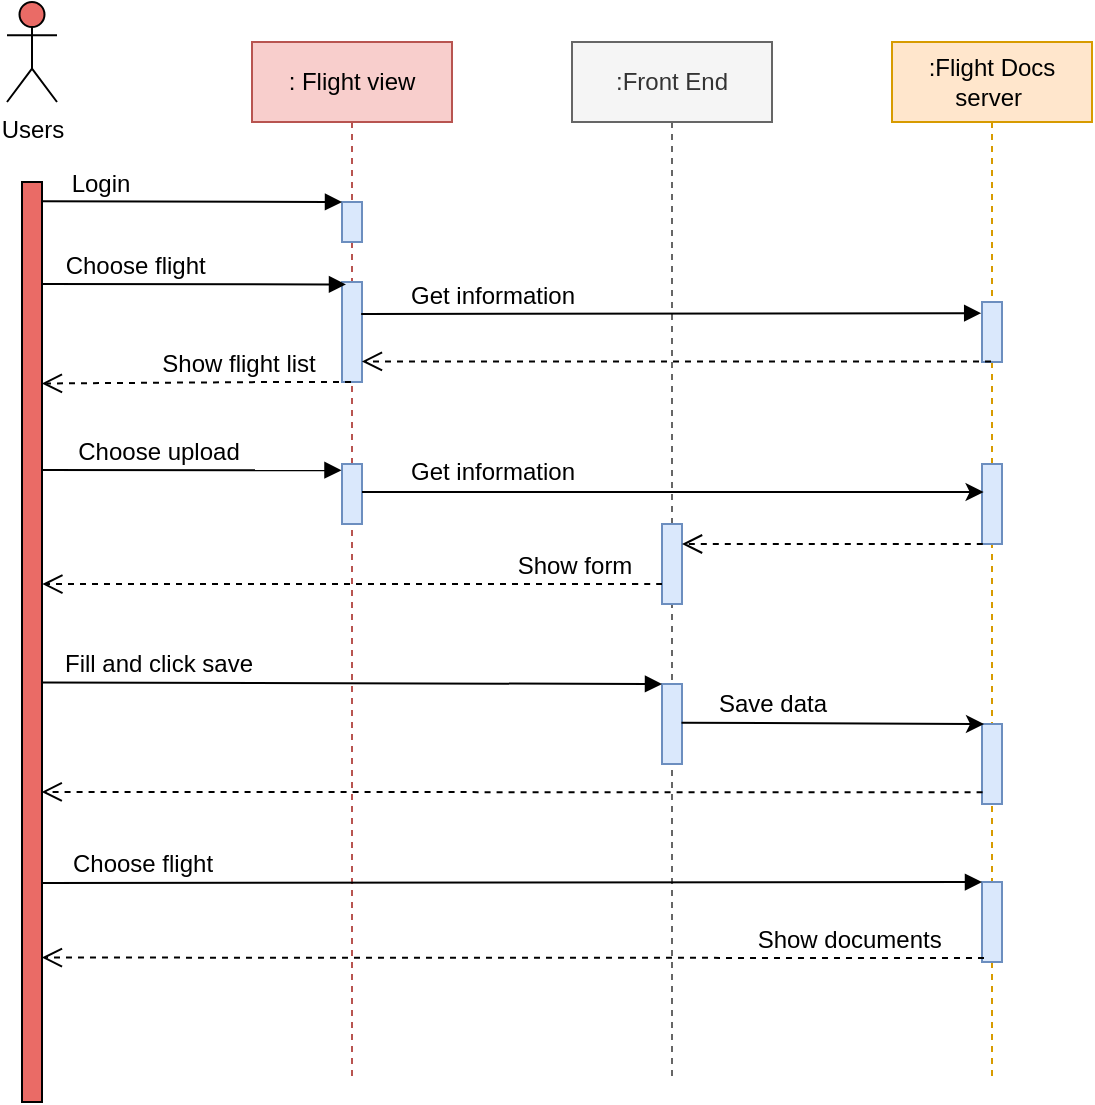 <mxfile version="24.7.17" pages="4">
  <diagram name="Page-1" id="rgEuZnFA3iBSJ9nEijC5">
    <mxGraphModel grid="0" page="0" gridSize="10" guides="1" tooltips="1" connect="1" arrows="1" fold="1" pageScale="1" pageWidth="827" pageHeight="1169" math="0" shadow="0">
      <root>
        <mxCell id="0" />
        <mxCell id="1" parent="0" />
        <mxCell id="9jRBgegNXmbb9Jfgsh9y-1" value=": Flight view" style="shape=umlLifeline;perimeter=lifelinePerimeter;whiteSpace=wrap;html=1;container=1;collapsible=0;recursiveResize=0;outlineConnect=0;fillColor=#f8cecc;strokeColor=#b85450;" vertex="1" parent="1">
          <mxGeometry x="190" y="40" width="100" height="520" as="geometry" />
        </mxCell>
        <mxCell id="9jRBgegNXmbb9Jfgsh9y-2" value="" style="html=1;points=[];perimeter=orthogonalPerimeter;fillColor=#dae8fc;strokeColor=#6c8ebf;" vertex="1" parent="9jRBgegNXmbb9Jfgsh9y-1">
          <mxGeometry x="45" y="80" width="10" height="20" as="geometry" />
        </mxCell>
        <mxCell id="9jRBgegNXmbb9Jfgsh9y-3" value="" style="html=1;points=[];perimeter=orthogonalPerimeter;fillColor=#dae8fc;strokeColor=#6c8ebf;" vertex="1" parent="9jRBgegNXmbb9Jfgsh9y-1">
          <mxGeometry x="45" y="120" width="10" height="50" as="geometry" />
        </mxCell>
        <mxCell id="9jRBgegNXmbb9Jfgsh9y-4" value="" style="html=1;points=[];perimeter=orthogonalPerimeter;fillColor=#dae8fc;strokeColor=#6c8ebf;" vertex="1" parent="9jRBgegNXmbb9Jfgsh9y-1">
          <mxGeometry x="45" y="211" width="10" height="30" as="geometry" />
        </mxCell>
        <mxCell id="9jRBgegNXmbb9Jfgsh9y-5" value=":Flight Docs server&amp;nbsp;" style="shape=umlLifeline;perimeter=lifelinePerimeter;whiteSpace=wrap;html=1;container=1;collapsible=0;recursiveResize=0;outlineConnect=0;fillColor=#ffe6cc;strokeColor=#d79b00;" vertex="1" parent="1">
          <mxGeometry x="510" y="40" width="100" height="520" as="geometry" />
        </mxCell>
        <mxCell id="9jRBgegNXmbb9Jfgsh9y-6" value="" style="html=1;points=[];perimeter=orthogonalPerimeter;fillColor=#dae8fc;strokeColor=#6c8ebf;" vertex="1" parent="9jRBgegNXmbb9Jfgsh9y-5">
          <mxGeometry x="45" y="130" width="10" height="30" as="geometry" />
        </mxCell>
        <mxCell id="9jRBgegNXmbb9Jfgsh9y-7" value="" style="html=1;points=[];perimeter=orthogonalPerimeter;fillColor=#dae8fc;strokeColor=#6c8ebf;" vertex="1" parent="9jRBgegNXmbb9Jfgsh9y-5">
          <mxGeometry x="45" y="211" width="10" height="40" as="geometry" />
        </mxCell>
        <mxCell id="9jRBgegNXmbb9Jfgsh9y-8" value="" style="html=1;points=[];perimeter=orthogonalPerimeter;fillColor=#dae8fc;strokeColor=#6c8ebf;" vertex="1" parent="9jRBgegNXmbb9Jfgsh9y-5">
          <mxGeometry x="45" y="341" width="10" height="40" as="geometry" />
        </mxCell>
        <mxCell id="9jRBgegNXmbb9Jfgsh9y-9" value="" style="html=1;points=[];perimeter=orthogonalPerimeter;fillColor=#dae8fc;strokeColor=#6c8ebf;" vertex="1" parent="9jRBgegNXmbb9Jfgsh9y-5">
          <mxGeometry x="45" y="420" width="10" height="40" as="geometry" />
        </mxCell>
        <mxCell id="9jRBgegNXmbb9Jfgsh9y-10" value=":Front End" style="shape=umlLifeline;perimeter=lifelinePerimeter;whiteSpace=wrap;html=1;container=1;collapsible=0;recursiveResize=0;outlineConnect=0;fillColor=#f5f5f5;strokeColor=#666666;fontColor=#333333;" vertex="1" parent="1">
          <mxGeometry x="350" y="40" width="100" height="520" as="geometry" />
        </mxCell>
        <mxCell id="9jRBgegNXmbb9Jfgsh9y-11" value="" style="html=1;points=[];perimeter=orthogonalPerimeter;fillColor=#dae8fc;strokeColor=#6c8ebf;" vertex="1" parent="9jRBgegNXmbb9Jfgsh9y-10">
          <mxGeometry x="45" y="241" width="10" height="40" as="geometry" />
        </mxCell>
        <mxCell id="9jRBgegNXmbb9Jfgsh9y-12" value="" style="html=1;points=[];perimeter=orthogonalPerimeter;fillColor=#dae8fc;strokeColor=#6c8ebf;" vertex="1" parent="9jRBgegNXmbb9Jfgsh9y-10">
          <mxGeometry x="45" y="321" width="10" height="40" as="geometry" />
        </mxCell>
        <mxCell id="9jRBgegNXmbb9Jfgsh9y-13" value="&lt;font style=&quot;font-size: 12px&quot;&gt;Login&lt;/font&gt;" style="html=1;verticalAlign=bottom;endArrow=block;entryX=0;entryY=0;exitX=0.97;exitY=0.021;exitDx=0;exitDy=0;exitPerimeter=0;" edge="1" parent="1" source="9jRBgegNXmbb9Jfgsh9y-29" target="9jRBgegNXmbb9Jfgsh9y-2">
          <mxGeometry x="-0.612" relative="1" as="geometry">
            <mxPoint x="85.06" y="120.12" as="sourcePoint" />
            <mxPoint as="offset" />
          </mxGeometry>
        </mxCell>
        <mxCell id="9jRBgegNXmbb9Jfgsh9y-14" value="&lt;font style=&quot;font-size: 12px&quot;&gt;Choose flight&amp;nbsp;&lt;/font&gt;" style="html=1;verticalAlign=bottom;endArrow=block;entryX=0.2;entryY=0.024;entryDx=0;entryDy=0;entryPerimeter=0;exitX=0.947;exitY=0.111;exitDx=0;exitDy=0;exitPerimeter=0;" edge="1" parent="1" source="9jRBgegNXmbb9Jfgsh9y-29" target="9jRBgegNXmbb9Jfgsh9y-3">
          <mxGeometry x="-0.362" relative="1" as="geometry">
            <mxPoint x="85.06" y="161.06" as="sourcePoint" />
            <mxPoint x="324.77" y="161" as="targetPoint" />
            <mxPoint as="offset" />
          </mxGeometry>
        </mxCell>
        <mxCell id="9jRBgegNXmbb9Jfgsh9y-15" value="&lt;font style=&quot;font-size: 12px&quot;&gt;Get information&lt;/font&gt;" style="html=1;verticalAlign=bottom;endArrow=block;entryX=-0.04;entryY=0.187;exitX=0.96;exitY=0.32;exitDx=0;exitDy=0;exitPerimeter=0;entryDx=0;entryDy=0;entryPerimeter=0;" edge="1" parent="1" source="9jRBgegNXmbb9Jfgsh9y-3" target="9jRBgegNXmbb9Jfgsh9y-6">
          <mxGeometry x="-0.578" relative="1" as="geometry">
            <mxPoint x="335.1" y="176.15" as="sourcePoint" />
            <mxPoint x="745" y="176" as="targetPoint" />
            <mxPoint as="offset" />
          </mxGeometry>
        </mxCell>
        <mxCell id="9jRBgegNXmbb9Jfgsh9y-16" value="&lt;font style=&quot;font-size: 12px&quot;&gt;Choose upload&lt;/font&gt;" style="html=1;verticalAlign=bottom;endArrow=block;entryX=-0.026;entryY=0.104;entryDx=0;entryDy=0;entryPerimeter=0;exitX=0.947;exitY=0.313;exitDx=0;exitDy=0;exitPerimeter=0;" edge="1" parent="1" source="9jRBgegNXmbb9Jfgsh9y-29" target="9jRBgegNXmbb9Jfgsh9y-4">
          <mxGeometry x="-0.224" relative="1" as="geometry">
            <mxPoint x="84.78" y="254.44" as="sourcePoint" />
            <mxPoint x="322.44" y="254.08" as="targetPoint" />
            <mxPoint as="offset" />
          </mxGeometry>
        </mxCell>
        <mxCell id="9jRBgegNXmbb9Jfgsh9y-17" value="&lt;font style=&quot;font-size: 12px&quot;&gt;Show form&lt;/font&gt;" style="html=1;verticalAlign=bottom;endArrow=open;dashed=1;endSize=8;entryX=1.016;entryY=0.437;entryDx=0;entryDy=0;entryPerimeter=0;" edge="1" parent="1" source="9jRBgegNXmbb9Jfgsh9y-11" target="9jRBgegNXmbb9Jfgsh9y-29">
          <mxGeometry x="-0.716" relative="1" as="geometry">
            <mxPoint x="85.06" y="311.02" as="targetPoint" />
            <mxPoint x="287.25" y="321" as="sourcePoint" />
            <Array as="points">
              <mxPoint x="390" y="311" />
            </Array>
            <mxPoint as="offset" />
          </mxGeometry>
        </mxCell>
        <mxCell id="9jRBgegNXmbb9Jfgsh9y-18" value="" style="html=1;verticalAlign=bottom;endArrow=open;dashed=1;endSize=8;entryX=0.993;entryY=0.219;entryDx=0;entryDy=0;entryPerimeter=0;" edge="1" parent="1" source="9jRBgegNXmbb9Jfgsh9y-1" target="9jRBgegNXmbb9Jfgsh9y-29">
          <mxGeometry relative="1" as="geometry">
            <mxPoint x="83.94" y="210.28" as="targetPoint" />
            <mxPoint x="285" y="200" as="sourcePoint" />
            <Array as="points">
              <mxPoint x="200" y="210" />
            </Array>
          </mxGeometry>
        </mxCell>
        <mxCell id="9jRBgegNXmbb9Jfgsh9y-19" value="&lt;font style=&quot;font-size: 12px&quot;&gt;Show flight list&lt;/font&gt;" style="edgeLabel;html=1;align=center;verticalAlign=middle;resizable=0;points=[];" connectable="0" vertex="1" parent="9jRBgegNXmbb9Jfgsh9y-18">
          <mxGeometry x="0.125" y="-1" relative="1" as="geometry">
            <mxPoint x="30.21" y="-9" as="offset" />
          </mxGeometry>
        </mxCell>
        <mxCell id="9jRBgegNXmbb9Jfgsh9y-20" style="rounded=0;orthogonalLoop=1;jettySize=auto;html=1;entryX=0.08;entryY=0.35;entryDx=0;entryDy=0;entryPerimeter=0;" edge="1" parent="1" source="9jRBgegNXmbb9Jfgsh9y-4" target="9jRBgegNXmbb9Jfgsh9y-7">
          <mxGeometry relative="1" as="geometry">
            <mxPoint x="332.75" y="265.4" as="sourcePoint" />
            <mxPoint x="744.63" y="265.4" as="targetPoint" />
          </mxGeometry>
        </mxCell>
        <mxCell id="9jRBgegNXmbb9Jfgsh9y-21" value="&lt;font style=&quot;font-size: 12px&quot;&gt;Get information&lt;/font&gt;" style="edgeLabel;html=1;align=center;verticalAlign=middle;resizable=0;points=[];" connectable="0" vertex="1" parent="9jRBgegNXmbb9Jfgsh9y-20">
          <mxGeometry x="0.182" y="33" relative="1" as="geometry">
            <mxPoint x="-119.0" y="23" as="offset" />
          </mxGeometry>
        </mxCell>
        <mxCell id="9jRBgegNXmbb9Jfgsh9y-22" value="" style="html=1;verticalAlign=bottom;endArrow=open;dashed=1;endSize=8;entryX=0.994;entryY=0.794;entryDx=0;entryDy=0;entryPerimeter=0;" edge="1" parent="1" source="9jRBgegNXmbb9Jfgsh9y-5" target="9jRBgegNXmbb9Jfgsh9y-3">
          <mxGeometry relative="1" as="geometry">
            <mxPoint x="295" y="220" as="targetPoint" />
            <mxPoint x="495" y="220" as="sourcePoint" />
          </mxGeometry>
        </mxCell>
        <mxCell id="9jRBgegNXmbb9Jfgsh9y-23" value="" style="html=1;verticalAlign=bottom;endArrow=open;dashed=1;endSize=8;exitX=0.04;exitY=1;exitDx=0;exitDy=0;exitPerimeter=0;" edge="1" parent="1" source="9jRBgegNXmbb9Jfgsh9y-7" target="9jRBgegNXmbb9Jfgsh9y-11">
          <mxGeometry x="-0.103" y="-10" relative="1" as="geometry">
            <mxPoint x="560" y="241" as="sourcePoint" />
            <mxPoint x="480" y="241" as="targetPoint" />
            <mxPoint as="offset" />
          </mxGeometry>
        </mxCell>
        <mxCell id="9jRBgegNXmbb9Jfgsh9y-24" value="&lt;font style=&quot;font-size: 12px&quot;&gt;Fill and click save&lt;/font&gt;" style="html=1;verticalAlign=bottom;endArrow=block;entryX=0;entryY=0;exitX=0.947;exitY=0.544;exitDx=0;exitDy=0;exitPerimeter=0;" edge="1" parent="1" source="9jRBgegNXmbb9Jfgsh9y-29" target="9jRBgegNXmbb9Jfgsh9y-12">
          <mxGeometry x="-0.619" relative="1" as="geometry">
            <mxPoint x="85.33" y="360.7" as="sourcePoint" />
            <mxPoint as="offset" />
          </mxGeometry>
        </mxCell>
        <mxCell id="9jRBgegNXmbb9Jfgsh9y-25" value="" style="edgeStyle=none;rounded=0;orthogonalLoop=1;jettySize=auto;html=1;exitX=0.976;exitY=0.483;exitDx=0;exitDy=0;exitPerimeter=0;entryX=0.1;entryY=0;entryDx=0;entryDy=0;entryPerimeter=0;" edge="1" parent="1" source="9jRBgegNXmbb9Jfgsh9y-12" target="9jRBgegNXmbb9Jfgsh9y-8">
          <mxGeometry relative="1" as="geometry">
            <mxPoint x="515" y="381" as="sourcePoint" />
            <mxPoint x="725" y="381" as="targetPoint" />
          </mxGeometry>
        </mxCell>
        <mxCell id="9jRBgegNXmbb9Jfgsh9y-26" value="&lt;font style=&quot;font-size: 12px&quot;&gt;Save data&lt;/font&gt;" style="edgeLabel;html=1;align=center;verticalAlign=middle;resizable=0;points=[];" connectable="0" vertex="1" parent="9jRBgegNXmbb9Jfgsh9y-25">
          <mxGeometry x="-0.467" y="-1" relative="1" as="geometry">
            <mxPoint x="4.67" y="-11" as="offset" />
          </mxGeometry>
        </mxCell>
        <mxCell id="9jRBgegNXmbb9Jfgsh9y-27" value="&lt;font style=&quot;font-size: 12px&quot;&gt;Choose flight&lt;/font&gt;" style="html=1;verticalAlign=bottom;endArrow=block;entryX=0;entryY=0;exitX=1.016;exitY=0.762;exitDx=0;exitDy=0;exitPerimeter=0;" edge="1" parent="1" source="9jRBgegNXmbb9Jfgsh9y-29" target="9jRBgegNXmbb9Jfgsh9y-9">
          <mxGeometry x="-0.789" relative="1" as="geometry">
            <mxPoint x="84.78" y="460.52" as="sourcePoint" />
            <mxPoint as="offset" />
          </mxGeometry>
        </mxCell>
        <mxCell id="9jRBgegNXmbb9Jfgsh9y-28" value="&lt;font style=&quot;font-size: 12px&quot;&gt;Show documents&amp;nbsp;&lt;/font&gt;" style="html=1;verticalAlign=bottom;endArrow=open;dashed=1;endSize=8;exitX=0.1;exitY=0.95;exitDx=0;exitDy=0;exitPerimeter=0;entryX=0.993;entryY=0.843;entryDx=0;entryDy=0;entryPerimeter=0;" edge="1" parent="1" source="9jRBgegNXmbb9Jfgsh9y-9" target="9jRBgegNXmbb9Jfgsh9y-29">
          <mxGeometry x="-0.72" relative="1" as="geometry">
            <mxPoint x="84.78" y="497.78" as="targetPoint" />
            <mxPoint x="555" y="535" as="sourcePoint" />
            <mxPoint as="offset" />
          </mxGeometry>
        </mxCell>
        <mxCell id="9jRBgegNXmbb9Jfgsh9y-29" value="" style="html=1;points=[];perimeter=orthogonalPerimeter;fillColor=#EA6B66;" vertex="1" parent="1">
          <mxGeometry x="75" y="110" width="10" height="460" as="geometry" />
        </mxCell>
        <mxCell id="9jRBgegNXmbb9Jfgsh9y-30" value="Users" style="shape=umlActor;verticalLabelPosition=bottom;verticalAlign=top;html=1;fillColor=#EA6B66;" vertex="1" parent="1">
          <mxGeometry x="67.5" y="20" width="25" height="50" as="geometry" />
        </mxCell>
        <mxCell id="9jRBgegNXmbb9Jfgsh9y-31" value="" style="html=1;verticalAlign=bottom;endArrow=open;dashed=1;endSize=8;exitX=0.029;exitY=0.854;exitDx=0;exitDy=0;exitPerimeter=0;entryX=0.984;entryY=0.663;entryDx=0;entryDy=0;entryPerimeter=0;" edge="1" parent="1" source="9jRBgegNXmbb9Jfgsh9y-8" target="9jRBgegNXmbb9Jfgsh9y-29">
          <mxGeometry relative="1" as="geometry">
            <mxPoint x="420" y="230" as="sourcePoint" />
            <mxPoint x="90" y="415" as="targetPoint" />
          </mxGeometry>
        </mxCell>
      </root>
    </mxGraphModel>
  </diagram>
  <diagram name="Overview" id="K6TT9yhlAaKY74hGJNvB">
    <mxGraphModel grid="1" page="1" gridSize="10" guides="1" tooltips="1" connect="1" arrows="1" fold="1" pageScale="1" pageWidth="827" pageHeight="1169" math="0" shadow="0">
      <root>
        <mxCell id="d3Dgjd-m5kYLjQusNp3F-0" />
        <mxCell id="d3Dgjd-m5kYLjQusNp3F-1" parent="d3Dgjd-m5kYLjQusNp3F-0" />
        <mxCell id="d3Dgjd-m5kYLjQusNp3F-6" value="2. Chọn 1 chuyến bay và&lt;br&gt;gửi yêu cầu tạo tài liệu" style="edgeStyle=orthogonalEdgeStyle;curved=0;rounded=1;sketch=0;orthogonalLoop=1;jettySize=auto;html=1;entryX=0;entryY=0.5;entryDx=0;entryDy=0;strokeColor=#E07A5F;fillColor=#F2CC8F;fontColor=#393C56;" parent="d3Dgjd-m5kYLjQusNp3F-1" source="d3Dgjd-m5kYLjQusNp3F-2" target="d3Dgjd-m5kYLjQusNp3F-3" edge="1">
          <mxGeometry relative="1" as="geometry" />
        </mxCell>
        <mxCell id="d3Dgjd-m5kYLjQusNp3F-19" value="12. Trả ID chuyến bay đã gửi&amp;nbsp;" style="edgeStyle=orthogonalEdgeStyle;curved=0;rounded=1;sketch=0;orthogonalLoop=1;jettySize=auto;html=1;entryX=0;entryY=0.75;entryDx=0;entryDy=0;strokeColor=#E07A5F;fillColor=#F2CC8F;fontColor=#393C56;exitX=0.25;exitY=1;exitDx=0;exitDy=0;" parent="d3Dgjd-m5kYLjQusNp3F-1" source="d3Dgjd-m5kYLjQusNp3F-2" target="d3Dgjd-m5kYLjQusNp3F-10" edge="1">
          <mxGeometry relative="1" as="geometry" />
        </mxCell>
        <mxCell id="d3Dgjd-m5kYLjQusNp3F-22" style="edgeStyle=orthogonalEdgeStyle;curved=0;rounded=1;sketch=0;orthogonalLoop=1;jettySize=auto;html=1;exitX=0.75;exitY=1;exitDx=0;exitDy=0;entryX=0;entryY=0;entryDx=0;entryDy=0;strokeColor=#E07A5F;fillColor=#F2CC8F;fontColor=#393C56;" parent="d3Dgjd-m5kYLjQusNp3F-1" source="d3Dgjd-m5kYLjQusNp3F-2" target="d3Dgjd-m5kYLjQusNp3F-10" edge="1">
          <mxGeometry relative="1" as="geometry" />
        </mxCell>
        <mxCell id="d3Dgjd-m5kYLjQusNp3F-23" value="8. Call API&amp;nbsp; để upload tài liệu tự dộng" style="edgeLabel;html=1;align=center;verticalAlign=middle;resizable=0;points=[];fontColor=#393C56;" parent="d3Dgjd-m5kYLjQusNp3F-22" vertex="1" connectable="0">
          <mxGeometry x="0.116" y="-1" relative="1" as="geometry">
            <mxPoint as="offset" />
          </mxGeometry>
        </mxCell>
        <mxCell id="d3Dgjd-m5kYLjQusNp3F-2" value="Flight View" style="rounded=0;whiteSpace=wrap;html=1;sketch=0;strokeColor=#E07A5F;fillColor=#F2CC8F;fontColor=#393C56;" parent="d3Dgjd-m5kYLjQusNp3F-1" vertex="1">
          <mxGeometry x="250" y="130" width="120" height="60" as="geometry" />
        </mxCell>
        <mxCell id="d3Dgjd-m5kYLjQusNp3F-8" value="3. Mở form theo mẫu &lt;br&gt;của loại tài liệu đã yêu cầu" style="edgeStyle=orthogonalEdgeStyle;curved=0;rounded=1;sketch=0;orthogonalLoop=1;jettySize=auto;html=1;entryX=1;entryY=1;entryDx=0;entryDy=0;entryPerimeter=0;strokeColor=#E07A5F;fillColor=#F2CC8F;fontColor=#393C56;exitX=0.5;exitY=0;exitDx=0;exitDy=0;" parent="d3Dgjd-m5kYLjQusNp3F-1" source="d3Dgjd-m5kYLjQusNp3F-3" target="d3Dgjd-m5kYLjQusNp3F-7" edge="1">
          <mxGeometry relative="1" as="geometry">
            <Array as="points">
              <mxPoint x="610" y="70" />
            </Array>
          </mxGeometry>
        </mxCell>
        <mxCell id="d3Dgjd-m5kYLjQusNp3F-3" value="Flight Document" style="rounded=0;whiteSpace=wrap;html=1;sketch=0;strokeColor=#E07A5F;fillColor=#F2CC8F;fontColor=#393C56;" parent="d3Dgjd-m5kYLjQusNp3F-1" vertex="1">
          <mxGeometry x="550" y="130" width="120" height="60" as="geometry" />
        </mxCell>
        <mxCell id="d3Dgjd-m5kYLjQusNp3F-5" value="1. Truy cập" style="edgeStyle=orthogonalEdgeStyle;curved=0;rounded=1;sketch=0;orthogonalLoop=1;jettySize=auto;html=1;strokeColor=#E07A5F;fillColor=#F2CC8F;fontColor=#393C56;" parent="d3Dgjd-m5kYLjQusNp3F-1" source="d3Dgjd-m5kYLjQusNp3F-4" target="d3Dgjd-m5kYLjQusNp3F-2" edge="1">
          <mxGeometry relative="1" as="geometry" />
        </mxCell>
        <mxCell id="d3Dgjd-m5kYLjQusNp3F-9" value="4. Nhập submit dữ liệu&lt;br&gt;&amp;nbsp;cho các trường trên form&amp;nbsp;&amp;nbsp;" style="edgeStyle=orthogonalEdgeStyle;curved=0;rounded=1;sketch=0;orthogonalLoop=1;jettySize=auto;html=1;strokeColor=#E07A5F;fillColor=#F2CC8F;fontColor=#393C56;entryX=0;entryY=0;entryDx=0;entryDy=65;entryPerimeter=0;" parent="d3Dgjd-m5kYLjQusNp3F-1" source="d3Dgjd-m5kYLjQusNp3F-4" target="d3Dgjd-m5kYLjQusNp3F-7" edge="1">
          <mxGeometry relative="1" as="geometry">
            <mxPoint x="420" y="240" as="targetPoint" />
            <Array as="points">
              <mxPoint x="90" y="160" />
              <mxPoint x="90" y="35" />
            </Array>
          </mxGeometry>
        </mxCell>
        <mxCell id="d3Dgjd-m5kYLjQusNp3F-4" value="Back - Office" style="shape=umlActor;verticalLabelPosition=bottom;verticalAlign=top;html=1;outlineConnect=0;rounded=0;sketch=0;strokeColor=#E07A5F;fillColor=#F2CC8F;fontColor=#393C56;" parent="d3Dgjd-m5kYLjQusNp3F-1" vertex="1">
          <mxGeometry x="30" y="130" width="30" height="60" as="geometry" />
        </mxCell>
        <mxCell id="d3Dgjd-m5kYLjQusNp3F-11" value="5. Yêu cầu tạo và lưu tài liệu" style="edgeStyle=orthogonalEdgeStyle;curved=0;rounded=1;sketch=0;orthogonalLoop=1;jettySize=auto;html=1;exitX=1;exitY=0.5;exitDx=0;exitDy=0;exitPerimeter=0;entryX=0.25;entryY=0;entryDx=0;entryDy=0;strokeColor=#E07A5F;fillColor=#F2CC8F;fontColor=#393C56;" parent="d3Dgjd-m5kYLjQusNp3F-1" source="d3Dgjd-m5kYLjQusNp3F-7" target="d3Dgjd-m5kYLjQusNp3F-10" edge="1">
          <mxGeometry x="-0.218" relative="1" as="geometry">
            <Array as="points">
              <mxPoint x="730" y="20" />
            </Array>
            <mxPoint as="offset" />
          </mxGeometry>
        </mxCell>
        <mxCell id="d3Dgjd-m5kYLjQusNp3F-13" value="7. Trả kết quả cho Flight View" style="edgeStyle=orthogonalEdgeStyle;curved=0;rounded=1;sketch=0;orthogonalLoop=1;jettySize=auto;html=1;exitX=0.5;exitY=1;exitDx=0;exitDy=0;exitPerimeter=0;entryX=0.5;entryY=0;entryDx=0;entryDy=0;strokeColor=#E07A5F;fillColor=#F2CC8F;fontColor=#393C56;" parent="d3Dgjd-m5kYLjQusNp3F-1" source="d3Dgjd-m5kYLjQusNp3F-7" target="d3Dgjd-m5kYLjQusNp3F-2" edge="1">
          <mxGeometry relative="1" as="geometry">
            <Array as="points">
              <mxPoint x="454" y="90" />
              <mxPoint x="310" y="90" />
            </Array>
          </mxGeometry>
        </mxCell>
        <mxCell id="d3Dgjd-m5kYLjQusNp3F-7" value="Form nhập số liệu" style="shape=card;whiteSpace=wrap;html=1;rounded=0;sketch=0;strokeColor=#E07A5F;fillColor=#F2CC8F;fontColor=#393C56;" parent="d3Dgjd-m5kYLjQusNp3F-1" vertex="1">
          <mxGeometry x="414" y="-30" width="80" height="100" as="geometry" />
        </mxCell>
        <mxCell id="d3Dgjd-m5kYLjQusNp3F-12" value="6. Trả kết quả kèm theo link của tài liệu" style="edgeStyle=orthogonalEdgeStyle;curved=0;rounded=1;sketch=0;orthogonalLoop=1;jettySize=auto;html=1;entryX=0.5;entryY=0;entryDx=0;entryDy=0;entryPerimeter=0;strokeColor=#E07A5F;fillColor=#F2CC8F;fontColor=#393C56;exitX=0.75;exitY=0;exitDx=0;exitDy=0;" parent="d3Dgjd-m5kYLjQusNp3F-1" source="d3Dgjd-m5kYLjQusNp3F-10" target="d3Dgjd-m5kYLjQusNp3F-7" edge="1">
          <mxGeometry relative="1" as="geometry" />
        </mxCell>
        <mxCell id="d3Dgjd-m5kYLjQusNp3F-18" value="11. Xác nhận ID của chuyến bay tương ứng" style="edgeStyle=orthogonalEdgeStyle;curved=0;rounded=1;sketch=0;orthogonalLoop=1;jettySize=auto;html=1;entryX=0.5;entryY=1;entryDx=0;entryDy=0;strokeColor=#E07A5F;fillColor=#F2CC8F;fontColor=#393C56;exitX=0;exitY=0.5;exitDx=0;exitDy=0;" parent="d3Dgjd-m5kYLjQusNp3F-1" source="d3Dgjd-m5kYLjQusNp3F-10" target="d3Dgjd-m5kYLjQusNp3F-2" edge="1">
          <mxGeometry x="0.034" relative="1" as="geometry">
            <mxPoint x="700" y="240" as="sourcePoint" />
            <Array as="points">
              <mxPoint x="640" y="290" />
              <mxPoint x="640" y="270" />
              <mxPoint x="310" y="270" />
            </Array>
            <mxPoint as="offset" />
          </mxGeometry>
        </mxCell>
        <mxCell id="d3Dgjd-m5kYLjQusNp3F-20" value="13. Truy vấn và&amp;nbsp; tải các tài liệu tương ứng với ID chuyến bay" style="edgeStyle=orthogonalEdgeStyle;curved=0;rounded=1;sketch=0;orthogonalLoop=1;jettySize=auto;html=1;exitX=0.25;exitY=1;exitDx=0;exitDy=0;entryX=0.75;entryY=0;entryDx=0;entryDy=0;strokeColor=#E07A5F;fillColor=#F2CC8F;fontColor=#393C56;" parent="d3Dgjd-m5kYLjQusNp3F-1" source="d3Dgjd-m5kYLjQusNp3F-10" target="d3Dgjd-m5kYLjQusNp3F-14" edge="1">
          <mxGeometry relative="1" as="geometry">
            <Array as="points">
              <mxPoint x="730" y="340" />
              <mxPoint x="330" y="340" />
            </Array>
          </mxGeometry>
        </mxCell>
        <mxCell id="d3Dgjd-m5kYLjQusNp3F-10" value="Flight Doc Server" style="rounded=0;whiteSpace=wrap;html=1;sketch=0;strokeColor=#E07A5F;fillColor=#F2CC8F;fontColor=#393C56;" parent="d3Dgjd-m5kYLjQusNp3F-1" vertex="1">
          <mxGeometry x="700" y="260" width="120" height="60" as="geometry" />
        </mxCell>
        <mxCell id="d3Dgjd-m5kYLjQusNp3F-17" value="10. Gửi yêu cầu tải các tài liệu liên quan đến chuyến bay" style="edgeStyle=orthogonalEdgeStyle;curved=0;rounded=1;sketch=0;orthogonalLoop=1;jettySize=auto;html=1;strokeColor=#E07A5F;fillColor=#F2CC8F;fontColor=#393C56;" parent="d3Dgjd-m5kYLjQusNp3F-1" source="d3Dgjd-m5kYLjQusNp3F-14" target="d3Dgjd-m5kYLjQusNp3F-10" edge="1">
          <mxGeometry relative="1" as="geometry" />
        </mxCell>
        <mxCell id="d3Dgjd-m5kYLjQusNp3F-14" value="Mobile App" style="rounded=0;whiteSpace=wrap;html=1;sketch=0;strokeColor=#E07A5F;fillColor=#F2CC8F;fontColor=#393C56;" parent="d3Dgjd-m5kYLjQusNp3F-1" vertex="1">
          <mxGeometry x="240" y="350" width="120" height="60" as="geometry" />
        </mxCell>
        <mxCell id="d3Dgjd-m5kYLjQusNp3F-16" value="9. Đăng nhập" style="edgeStyle=orthogonalEdgeStyle;curved=0;rounded=1;sketch=0;orthogonalLoop=1;jettySize=auto;html=1;entryX=0;entryY=0.5;entryDx=0;entryDy=0;strokeColor=#E07A5F;fillColor=#F2CC8F;fontColor=#393C56;" parent="d3Dgjd-m5kYLjQusNp3F-1" source="d3Dgjd-m5kYLjQusNp3F-15" target="d3Dgjd-m5kYLjQusNp3F-14" edge="1">
          <mxGeometry relative="1" as="geometry" />
        </mxCell>
        <mxCell id="d3Dgjd-m5kYLjQusNp3F-15" value="Pilot/Crew" style="shape=umlActor;verticalLabelPosition=bottom;verticalAlign=top;html=1;outlineConnect=0;rounded=0;sketch=0;strokeColor=#E07A5F;fillColor=#F2CC8F;fontColor=#393C56;" parent="d3Dgjd-m5kYLjQusNp3F-1" vertex="1">
          <mxGeometry x="30" y="350" width="30" height="60" as="geometry" />
        </mxCell>
      </root>
    </mxGraphModel>
  </diagram>
  <diagram name="Sequence" id="USYTsQRHecI9O_UfdQib">
    <mxGraphModel grid="1" page="1" gridSize="10" guides="1" tooltips="1" connect="1" arrows="1" fold="1" pageScale="1" pageWidth="827" pageHeight="1169" background="#F4F1DE" math="0" shadow="0">
      <root>
        <mxCell id="mwwSKLIChsYXCCITI0GL-0" />
        <mxCell id="mwwSKLIChsYXCCITI0GL-1" parent="mwwSKLIChsYXCCITI0GL-0" />
        <mxCell id="mwwSKLIChsYXCCITI0GL-7" value=":Flight View" style="shape=umlLifeline;perimeter=lifelinePerimeter;whiteSpace=wrap;html=1;container=1;collapsible=0;recursiveResize=0;outlineConnect=0;fillColor=#F2CC8F;strokeColor=#E07A5F;fontColor=#393C56;" parent="mwwSKLIChsYXCCITI0GL-1" vertex="1">
          <mxGeometry x="210" y="40" width="100" height="640" as="geometry" />
        </mxCell>
        <mxCell id="mwwSKLIChsYXCCITI0GL-11" value="" style="html=1;points=[];perimeter=orthogonalPerimeter;fillColor=#F2CC8F;strokeColor=#E07A5F;fontColor=#393C56;" parent="mwwSKLIChsYXCCITI0GL-7" vertex="1">
          <mxGeometry x="45" y="90" width="10" height="110" as="geometry" />
        </mxCell>
        <mxCell id="mwwSKLIChsYXCCITI0GL-30" value="" style="html=1;points=[];perimeter=orthogonalPerimeter;rounded=0;sketch=0;strokeColor=#E07A5F;fillColor=#F2CC8F;fontColor=#393C56;" parent="mwwSKLIChsYXCCITI0GL-7" vertex="1">
          <mxGeometry x="44" y="405" width="10" height="115" as="geometry" />
        </mxCell>
        <mxCell id="mwwSKLIChsYXCCITI0GL-8" value="Back-Office" style="shape=umlLifeline;participant=umlActor;perimeter=lifelinePerimeter;whiteSpace=wrap;html=1;container=1;collapsible=0;recursiveResize=0;verticalAlign=top;spacingTop=36;outlineConnect=0;fillColor=#F2CC8F;strokeColor=#E07A5F;fontColor=#393C56;" parent="mwwSKLIChsYXCCITI0GL-1" vertex="1">
          <mxGeometry x="30" y="40" width="20" height="530" as="geometry" />
        </mxCell>
        <mxCell id="mwwSKLIChsYXCCITI0GL-23" value="3. Nhập và gửi thông tin theo biểu mẫu" style="html=1;verticalAlign=bottom;endArrow=block;strokeColor=#E07A5F;fillColor=#F2CC8F;fontColor=#393C56;" parent="mwwSKLIChsYXCCITI0GL-8" target="mwwSKLIChsYXCCITI0GL-16" edge="1">
          <mxGeometry width="80" relative="1" as="geometry">
            <mxPoint x="10" y="320" as="sourcePoint" />
            <mxPoint x="90" y="320" as="targetPoint" />
          </mxGeometry>
        </mxCell>
        <mxCell id="mwwSKLIChsYXCCITI0GL-35" value="4. Nhấn để xem chi tiết tài liệu đã tạo" style="html=1;verticalAlign=bottom;endArrow=block;strokeColor=#E07A5F;fillColor=#F2CC8F;fontColor=#393C56;" parent="mwwSKLIChsYXCCITI0GL-8" target="mwwSKLIChsYXCCITI0GL-7" edge="1">
          <mxGeometry width="80" relative="1" as="geometry">
            <mxPoint x="10" y="480" as="sourcePoint" />
            <mxPoint x="90" y="480" as="targetPoint" />
            <Array as="points">
              <mxPoint x="110" y="480" />
            </Array>
          </mxGeometry>
        </mxCell>
        <mxCell id="mwwSKLIChsYXCCITI0GL-12" value="1. Đăng nhập" style="html=1;verticalAlign=bottom;endArrow=block;entryX=0;entryY=0;fillColor=#F2CC8F;strokeColor=#E07A5F;labelBackgroundColor=#F4F1DE;fontColor=#393C56;" parent="mwwSKLIChsYXCCITI0GL-1" source="mwwSKLIChsYXCCITI0GL-8" target="mwwSKLIChsYXCCITI0GL-11" edge="1">
          <mxGeometry relative="1" as="geometry">
            <mxPoint x="50" y="130" as="sourcePoint" />
          </mxGeometry>
        </mxCell>
        <mxCell id="mwwSKLIChsYXCCITI0GL-15" value="2. Chọn tải tài liệu" style="html=1;verticalAlign=bottom;endArrow=block;labelBackgroundColor=#F4F1DE;strokeColor=#E07A5F;fontColor=#393C56;" parent="mwwSKLIChsYXCCITI0GL-1" edge="1">
          <mxGeometry width="80" relative="1" as="geometry">
            <mxPoint x="39.5" y="186" as="sourcePoint" />
            <mxPoint x="259.5" y="186" as="targetPoint" />
          </mxGeometry>
        </mxCell>
        <mxCell id="mwwSKLIChsYXCCITI0GL-16" value=":Flight Document&lt;br&gt;Front-end" style="shape=umlLifeline;perimeter=lifelinePerimeter;whiteSpace=wrap;html=1;container=1;collapsible=0;recursiveResize=0;outlineConnect=0;fillColor=#F2CC8F;strokeColor=#E07A5F;fontColor=#393C56;" parent="mwwSKLIChsYXCCITI0GL-1" vertex="1">
          <mxGeometry x="470" y="40" width="100" height="670" as="geometry" />
        </mxCell>
        <mxCell id="mwwSKLIChsYXCCITI0GL-18" value="" style="html=1;points=[];perimeter=orthogonalPerimeter;fillColor=#F2CC8F;strokeColor=#E07A5F;fontColor=#393C56;" parent="mwwSKLIChsYXCCITI0GL-16" vertex="1">
          <mxGeometry x="45" y="190" width="10" height="480" as="geometry" />
        </mxCell>
        <mxCell id="mwwSKLIChsYXCCITI0GL-19" value="2.1 Gửi thông tin chuyến bay và loại tài liệu" style="html=1;verticalAlign=bottom;endArrow=block;entryX=0;entryY=0;labelBackgroundColor=#F4F1DE;strokeColor=#E07A5F;fontColor=#393C56;" parent="mwwSKLIChsYXCCITI0GL-1" source="mwwSKLIChsYXCCITI0GL-11" target="mwwSKLIChsYXCCITI0GL-18" edge="1">
          <mxGeometry relative="1" as="geometry">
            <mxPoint x="445" y="230" as="sourcePoint" />
          </mxGeometry>
        </mxCell>
        <mxCell id="mwwSKLIChsYXCCITI0GL-20" value="2.2 Hiển thị form nhập thông tin tài liệu" style="html=1;verticalAlign=bottom;endArrow=open;dashed=1;endSize=8;exitX=-0.1;exitY=0.294;labelBackgroundColor=#F4F1DE;strokeColor=#E07A5F;fontColor=#393C56;exitDx=0;exitDy=0;exitPerimeter=0;" parent="mwwSKLIChsYXCCITI0GL-1" edge="1">
          <mxGeometry relative="1" as="geometry">
            <mxPoint x="39.5" y="305.98" as="targetPoint" />
            <mxPoint x="514" y="305.98" as="sourcePoint" />
          </mxGeometry>
        </mxCell>
        <mxCell id="mwwSKLIChsYXCCITI0GL-24" value=":Flight Document&lt;br&gt;Server" style="shape=umlLifeline;perimeter=lifelinePerimeter;whiteSpace=wrap;html=1;container=1;collapsible=0;recursiveResize=0;outlineConnect=0;rounded=0;sketch=0;strokeColor=#E07A5F;fillColor=#F2CC8F;fontColor=#393C56;" parent="mwwSKLIChsYXCCITI0GL-1" vertex="1">
          <mxGeometry x="720" y="40" width="100" height="650" as="geometry" />
        </mxCell>
        <mxCell id="mwwSKLIChsYXCCITI0GL-27" value="" style="html=1;points=[];perimeter=orthogonalPerimeter;rounded=0;sketch=0;strokeColor=#E07A5F;fillColor=#F2CC8F;fontColor=#393C56;" parent="mwwSKLIChsYXCCITI0GL-24" vertex="1">
          <mxGeometry x="45" y="350" width="10" height="40" as="geometry" />
        </mxCell>
        <mxCell id="mwwSKLIChsYXCCITI0GL-37" value="" style="html=1;points=[];perimeter=orthogonalPerimeter;rounded=0;sketch=0;strokeColor=#E07A5F;fillColor=#F2CC8F;fontColor=#393C56;" parent="mwwSKLIChsYXCCITI0GL-24" vertex="1">
          <mxGeometry x="44" y="560" width="10" height="30" as="geometry" />
        </mxCell>
        <mxCell id="mwwSKLIChsYXCCITI0GL-28" value="3.1 Tạo và lưu thông tin" style="html=1;verticalAlign=bottom;endArrow=block;entryX=0;entryY=0;strokeColor=#E07A5F;fillColor=#F2CC8F;fontColor=#393C56;" parent="mwwSKLIChsYXCCITI0GL-1" source="mwwSKLIChsYXCCITI0GL-18" target="mwwSKLIChsYXCCITI0GL-27" edge="1">
          <mxGeometry relative="1" as="geometry">
            <mxPoint x="695" y="390" as="sourcePoint" />
          </mxGeometry>
        </mxCell>
        <mxCell id="mwwSKLIChsYXCCITI0GL-29" value="3.2&amp;nbsp; Trả kết quả" style="html=1;verticalAlign=bottom;endArrow=open;dashed=1;endSize=8;exitX=0;exitY=0.95;strokeColor=#E07A5F;fillColor=#F2CC8F;fontColor=#393C56;" parent="mwwSKLIChsYXCCITI0GL-1" source="mwwSKLIChsYXCCITI0GL-27" target="mwwSKLIChsYXCCITI0GL-16" edge="1">
          <mxGeometry relative="1" as="geometry">
            <mxPoint x="530" y="428" as="targetPoint" />
          </mxGeometry>
        </mxCell>
        <mxCell id="mwwSKLIChsYXCCITI0GL-31" value="3.3 Close form và gửi link tài liệu đã tạo" style="html=1;verticalAlign=bottom;endArrow=block;entryX=1;entryY=0;strokeColor=#E07A5F;fillColor=#F2CC8F;fontColor=#393C56;" parent="mwwSKLIChsYXCCITI0GL-1" source="mwwSKLIChsYXCCITI0GL-16" target="mwwSKLIChsYXCCITI0GL-30" edge="1">
          <mxGeometry relative="1" as="geometry">
            <mxPoint x="330" y="400" as="sourcePoint" />
          </mxGeometry>
        </mxCell>
        <mxCell id="mwwSKLIChsYXCCITI0GL-32" value="3.4 Hiển thị kết&amp;nbsp; quả cho người dùng" style="html=1;verticalAlign=bottom;endArrow=open;dashed=1;endSize=8;strokeColor=#E07A5F;fillColor=#F2CC8F;fontColor=#393C56;" parent="mwwSKLIChsYXCCITI0GL-1" edge="1">
          <mxGeometry relative="1" as="geometry">
            <mxPoint x="39.324" y="483" as="targetPoint" />
            <mxPoint x="250" y="483" as="sourcePoint" />
          </mxGeometry>
        </mxCell>
        <mxCell id="mwwSKLIChsYXCCITI0GL-36" value="4.1 Link đến&amp;nbsp; form chi tiết tài liệu" style="html=1;verticalAlign=bottom;endArrow=block;strokeColor=#E07A5F;fillColor=#F2CC8F;fontColor=#393C56;" parent="mwwSKLIChsYXCCITI0GL-1" source="mwwSKLIChsYXCCITI0GL-30" target="mwwSKLIChsYXCCITI0GL-16" edge="1">
          <mxGeometry width="80" relative="1" as="geometry">
            <mxPoint x="270" y="560" as="sourcePoint" />
            <mxPoint x="350" y="560" as="targetPoint" />
            <Array as="points">
              <mxPoint x="340" y="560" />
            </Array>
          </mxGeometry>
        </mxCell>
        <mxCell id="mwwSKLIChsYXCCITI0GL-38" value="4.2 Truy vấn thông tin tài liệu" style="html=1;verticalAlign=bottom;endArrow=block;entryX=0;entryY=0;strokeColor=#E07A5F;fillColor=#F2CC8F;fontColor=#393C56;" parent="mwwSKLIChsYXCCITI0GL-1" source="mwwSKLIChsYXCCITI0GL-16" target="mwwSKLIChsYXCCITI0GL-37" edge="1">
          <mxGeometry relative="1" as="geometry">
            <mxPoint x="694" y="550" as="sourcePoint" />
          </mxGeometry>
        </mxCell>
        <mxCell id="mwwSKLIChsYXCCITI0GL-39" value="4.3 Hiển thị kết quả chi tiết" style="html=1;verticalAlign=bottom;endArrow=open;dashed=1;endSize=8;exitX=0;exitY=0.95;strokeColor=#E07A5F;fillColor=#F2CC8F;fontColor=#393C56;" parent="mwwSKLIChsYXCCITI0GL-1" source="mwwSKLIChsYXCCITI0GL-37" target="mwwSKLIChsYXCCITI0GL-16" edge="1">
          <mxGeometry relative="1" as="geometry">
            <mxPoint x="694" y="626" as="targetPoint" />
          </mxGeometry>
        </mxCell>
      </root>
    </mxGraphModel>
  </diagram>
  <diagram id="T5pds7o-lfu-EhOOH4to" name="database">
    <mxGraphModel grid="0" page="0" gridSize="10" guides="1" tooltips="1" connect="1" arrows="1" fold="1" pageScale="1" pageWidth="827" pageHeight="1169" math="0" shadow="0">
      <root>
        <mxCell id="0" />
        <mxCell id="1" parent="0" />
        <mxCell id="oju-XrPHehOpIFjoWheK-142" style="edgeStyle=none;curved=1;rounded=0;orthogonalLoop=1;jettySize=auto;html=1;entryX=0.5;entryY=1;entryDx=0;entryDy=0;fontSize=12;startSize=8;endSize=8;startArrow=ERone;startFill=0;endArrow=ERoneToMany;endFill=0;" edge="1" parent="1" source="oju-XrPHehOpIFjoWheK-143" target="oju-XrPHehOpIFjoWheK-152">
          <mxGeometry relative="1" as="geometry">
            <mxPoint x="1497.5" y="4887" as="targetPoint" />
          </mxGeometry>
        </mxCell>
        <mxCell id="oju-XrPHehOpIFjoWheK-143" value="Permission" style="shape=table;startSize=30;container=1;collapsible=1;childLayout=tableLayout;fixedRows=1;rowLines=0;fontStyle=1;align=center;resizeLast=1;" vertex="1" parent="1">
          <mxGeometry x="1017" y="4932" width="250" height="100" as="geometry" />
        </mxCell>
        <mxCell id="oju-XrPHehOpIFjoWheK-144" value="" style="shape=partialRectangle;collapsible=0;dropTarget=0;pointerEvents=0;fillColor=none;points=[[0,0.5],[1,0.5]];portConstraint=eastwest;top=0;left=0;right=0;bottom=1;" vertex="1" parent="oju-XrPHehOpIFjoWheK-143">
          <mxGeometry y="30" width="250" height="30" as="geometry" />
        </mxCell>
        <mxCell id="oju-XrPHehOpIFjoWheK-145" value="PK" style="shape=partialRectangle;overflow=hidden;connectable=0;fillColor=none;top=0;left=0;bottom=0;right=0;fontStyle=1;" vertex="1" parent="oju-XrPHehOpIFjoWheK-144">
          <mxGeometry width="30" height="30" as="geometry">
            <mxRectangle width="30" height="30" as="alternateBounds" />
          </mxGeometry>
        </mxCell>
        <mxCell id="oju-XrPHehOpIFjoWheK-146" value="PermissionID int NOT NULL " style="shape=partialRectangle;overflow=hidden;connectable=0;fillColor=none;top=0;left=0;bottom=0;right=0;align=left;spacingLeft=6;fontStyle=5;" vertex="1" parent="oju-XrPHehOpIFjoWheK-144">
          <mxGeometry x="30" width="220" height="30" as="geometry">
            <mxRectangle width="220" height="30" as="alternateBounds" />
          </mxGeometry>
        </mxCell>
        <mxCell id="oju-XrPHehOpIFjoWheK-147" value="" style="shape=partialRectangle;collapsible=0;dropTarget=0;pointerEvents=0;fillColor=none;points=[[0,0.5],[1,0.5]];portConstraint=eastwest;top=0;left=0;right=0;bottom=0;" vertex="1" parent="oju-XrPHehOpIFjoWheK-143">
          <mxGeometry y="60" width="250" height="30" as="geometry" />
        </mxCell>
        <mxCell id="oju-XrPHehOpIFjoWheK-148" value="" style="shape=partialRectangle;overflow=hidden;connectable=0;fillColor=none;top=0;left=0;bottom=0;right=0;" vertex="1" parent="oju-XrPHehOpIFjoWheK-147">
          <mxGeometry width="30" height="30" as="geometry">
            <mxRectangle width="30" height="30" as="alternateBounds" />
          </mxGeometry>
        </mxCell>
        <mxCell id="oju-XrPHehOpIFjoWheK-149" value="Name nvarchar(50) " style="shape=partialRectangle;overflow=hidden;connectable=0;fillColor=none;top=0;left=0;bottom=0;right=0;align=left;spacingLeft=6;" vertex="1" parent="oju-XrPHehOpIFjoWheK-147">
          <mxGeometry x="30" width="220" height="30" as="geometry">
            <mxRectangle width="220" height="30" as="alternateBounds" />
          </mxGeometry>
        </mxCell>
        <mxCell id="oju-XrPHehOpIFjoWheK-150" style="edgeStyle=none;curved=1;rounded=0;orthogonalLoop=1;jettySize=auto;html=1;fontSize=12;startSize=8;endSize=8;startArrow=baseDash;startFill=0;endArrow=ERoneToMany;endFill=0;exitX=1;exitY=0.5;exitDx=0;exitDy=0;entryX=0;entryY=0.5;entryDx=0;entryDy=0;" edge="1" parent="1" source="oju-XrPHehOpIFjoWheK-156" target="oju-XrPHehOpIFjoWheK-172">
          <mxGeometry relative="1" as="geometry">
            <mxPoint x="1250" y="4797" as="sourcePoint" />
            <mxPoint x="1381" y="4675" as="targetPoint" />
          </mxGeometry>
        </mxCell>
        <mxCell id="oju-XrPHehOpIFjoWheK-152" value="Role" style="shape=table;startSize=30;container=1;collapsible=1;childLayout=tableLayout;fixedRows=1;rowLines=0;fontStyle=1;align=center;resizeLast=1;" vertex="1" parent="1">
          <mxGeometry x="1017" y="4597" width="250" height="190" as="geometry" />
        </mxCell>
        <mxCell id="oju-XrPHehOpIFjoWheK-153" value="" style="shape=partialRectangle;collapsible=0;dropTarget=0;pointerEvents=0;fillColor=none;points=[[0,0.5],[1,0.5]];portConstraint=eastwest;top=0;left=0;right=0;bottom=1;" vertex="1" parent="oju-XrPHehOpIFjoWheK-152">
          <mxGeometry y="30" width="250" height="30" as="geometry" />
        </mxCell>
        <mxCell id="oju-XrPHehOpIFjoWheK-154" value="PK" style="shape=partialRectangle;overflow=hidden;connectable=0;fillColor=none;top=0;left=0;bottom=0;right=0;fontStyle=1;" vertex="1" parent="oju-XrPHehOpIFjoWheK-153">
          <mxGeometry width="30" height="30" as="geometry">
            <mxRectangle width="30" height="30" as="alternateBounds" />
          </mxGeometry>
        </mxCell>
        <mxCell id="oju-XrPHehOpIFjoWheK-155" value="RoleID int NOT NULL " style="shape=partialRectangle;overflow=hidden;connectable=0;fillColor=none;top=0;left=0;bottom=0;right=0;align=left;spacingLeft=6;fontStyle=5;" vertex="1" parent="oju-XrPHehOpIFjoWheK-153">
          <mxGeometry x="30" width="220" height="30" as="geometry">
            <mxRectangle width="220" height="30" as="alternateBounds" />
          </mxGeometry>
        </mxCell>
        <mxCell id="oju-XrPHehOpIFjoWheK-156" value="" style="shape=partialRectangle;collapsible=0;dropTarget=0;pointerEvents=0;fillColor=none;points=[[0,0.5],[1,0.5]];portConstraint=eastwest;top=0;left=0;right=0;bottom=1;" vertex="1" parent="oju-XrPHehOpIFjoWheK-152">
          <mxGeometry y="60" width="250" height="30" as="geometry" />
        </mxCell>
        <mxCell id="oju-XrPHehOpIFjoWheK-157" value="FK" style="shape=partialRectangle;overflow=hidden;connectable=0;fillColor=none;top=0;left=0;bottom=0;right=0;fontStyle=1;" vertex="1" parent="oju-XrPHehOpIFjoWheK-156">
          <mxGeometry width="30" height="30" as="geometry">
            <mxRectangle width="30" height="30" as="alternateBounds" />
          </mxGeometry>
        </mxCell>
        <mxCell id="oju-XrPHehOpIFjoWheK-158" value="PermissionID int NOT NULL " style="shape=partialRectangle;overflow=hidden;connectable=0;fillColor=none;top=0;left=0;bottom=0;right=0;align=left;spacingLeft=6;fontStyle=5;" vertex="1" parent="oju-XrPHehOpIFjoWheK-156">
          <mxGeometry x="30" width="220" height="30" as="geometry">
            <mxRectangle width="220" height="30" as="alternateBounds" />
          </mxGeometry>
        </mxCell>
        <mxCell id="oju-XrPHehOpIFjoWheK-159" value="" style="shape=partialRectangle;collapsible=0;dropTarget=0;pointerEvents=0;fillColor=none;points=[[0,0.5],[1,0.5]];portConstraint=eastwest;top=0;left=0;right=0;bottom=0;" vertex="1" parent="oju-XrPHehOpIFjoWheK-152">
          <mxGeometry y="90" width="250" height="30" as="geometry" />
        </mxCell>
        <mxCell id="oju-XrPHehOpIFjoWheK-160" value="" style="shape=partialRectangle;overflow=hidden;connectable=0;fillColor=none;top=0;left=0;bottom=0;right=0;" vertex="1" parent="oju-XrPHehOpIFjoWheK-159">
          <mxGeometry width="30" height="30" as="geometry">
            <mxRectangle width="30" height="30" as="alternateBounds" />
          </mxGeometry>
        </mxCell>
        <mxCell id="oju-XrPHehOpIFjoWheK-161" value="Name nvarchar(50) " style="shape=partialRectangle;overflow=hidden;connectable=0;fillColor=none;top=0;left=0;bottom=0;right=0;align=left;spacingLeft=6;" vertex="1" parent="oju-XrPHehOpIFjoWheK-159">
          <mxGeometry x="30" width="220" height="30" as="geometry">
            <mxRectangle width="220" height="30" as="alternateBounds" />
          </mxGeometry>
        </mxCell>
        <mxCell id="oju-XrPHehOpIFjoWheK-162" style="shape=partialRectangle;collapsible=0;dropTarget=0;pointerEvents=0;fillColor=none;points=[[0,0.5],[1,0.5]];portConstraint=eastwest;top=0;left=0;right=0;bottom=0;" vertex="1" parent="oju-XrPHehOpIFjoWheK-152">
          <mxGeometry y="120" width="250" height="30" as="geometry" />
        </mxCell>
        <mxCell id="oju-XrPHehOpIFjoWheK-163" style="shape=partialRectangle;overflow=hidden;connectable=0;fillColor=none;top=0;left=0;bottom=0;right=0;" vertex="1" parent="oju-XrPHehOpIFjoWheK-162">
          <mxGeometry width="30" height="30" as="geometry">
            <mxRectangle width="30" height="30" as="alternateBounds" />
          </mxGeometry>
        </mxCell>
        <mxCell id="oju-XrPHehOpIFjoWheK-164" value="Note nvarchar(50)" style="shape=partialRectangle;overflow=hidden;connectable=0;fillColor=none;top=0;left=0;bottom=0;right=0;align=left;spacingLeft=6;" vertex="1" parent="oju-XrPHehOpIFjoWheK-162">
          <mxGeometry x="30" width="220" height="30" as="geometry">
            <mxRectangle width="220" height="30" as="alternateBounds" />
          </mxGeometry>
        </mxCell>
        <mxCell id="oju-XrPHehOpIFjoWheK-165" style="shape=partialRectangle;collapsible=0;dropTarget=0;pointerEvents=0;fillColor=none;points=[[0,0.5],[1,0.5]];portConstraint=eastwest;top=0;left=0;right=0;bottom=0;" vertex="1" parent="oju-XrPHehOpIFjoWheK-152">
          <mxGeometry y="150" width="250" height="30" as="geometry" />
        </mxCell>
        <mxCell id="oju-XrPHehOpIFjoWheK-166" style="shape=partialRectangle;overflow=hidden;connectable=0;fillColor=none;top=0;left=0;bottom=0;right=0;" vertex="1" parent="oju-XrPHehOpIFjoWheK-165">
          <mxGeometry width="30" height="30" as="geometry">
            <mxRectangle width="30" height="30" as="alternateBounds" />
          </mxGeometry>
        </mxCell>
        <mxCell id="oju-XrPHehOpIFjoWheK-167" value="CreateDate Datetime" style="shape=partialRectangle;overflow=hidden;connectable=0;fillColor=none;top=0;left=0;bottom=0;right=0;align=left;spacingLeft=6;" vertex="1" parent="oju-XrPHehOpIFjoWheK-165">
          <mxGeometry x="30" width="220" height="30" as="geometry">
            <mxRectangle width="220" height="30" as="alternateBounds" />
          </mxGeometry>
        </mxCell>
        <mxCell id="oju-XrPHehOpIFjoWheK-168" value="User" style="shape=table;startSize=30;container=1;collapsible=1;childLayout=tableLayout;fixedRows=1;rowLines=0;fontStyle=1;align=center;resizeLast=1;" vertex="1" parent="1">
          <mxGeometry x="1384" y="4597" width="250" height="250" as="geometry" />
        </mxCell>
        <mxCell id="oju-XrPHehOpIFjoWheK-169" value="" style="shape=partialRectangle;collapsible=0;dropTarget=0;pointerEvents=0;fillColor=none;points=[[0,0.5],[1,0.5]];portConstraint=eastwest;top=0;left=0;right=0;bottom=1;" vertex="1" parent="oju-XrPHehOpIFjoWheK-168">
          <mxGeometry y="30" width="250" height="30" as="geometry" />
        </mxCell>
        <mxCell id="oju-XrPHehOpIFjoWheK-170" value="PK" style="shape=partialRectangle;overflow=hidden;connectable=0;fillColor=none;top=0;left=0;bottom=0;right=0;fontStyle=1;" vertex="1" parent="oju-XrPHehOpIFjoWheK-169">
          <mxGeometry width="30" height="30" as="geometry">
            <mxRectangle width="30" height="30" as="alternateBounds" />
          </mxGeometry>
        </mxCell>
        <mxCell id="oju-XrPHehOpIFjoWheK-171" value="UserID int NOT NULL " style="shape=partialRectangle;overflow=hidden;connectable=0;fillColor=none;top=0;left=0;bottom=0;right=0;align=left;spacingLeft=6;fontStyle=5;" vertex="1" parent="oju-XrPHehOpIFjoWheK-169">
          <mxGeometry x="30" width="220" height="30" as="geometry">
            <mxRectangle width="220" height="30" as="alternateBounds" />
          </mxGeometry>
        </mxCell>
        <mxCell id="oju-XrPHehOpIFjoWheK-172" value="" style="shape=partialRectangle;collapsible=0;dropTarget=0;pointerEvents=0;fillColor=none;points=[[0,0.5],[1,0.5]];portConstraint=eastwest;top=0;left=0;right=0;bottom=1;" vertex="1" parent="oju-XrPHehOpIFjoWheK-168">
          <mxGeometry y="60" width="250" height="30" as="geometry" />
        </mxCell>
        <mxCell id="oju-XrPHehOpIFjoWheK-173" value="FK" style="shape=partialRectangle;overflow=hidden;connectable=0;fillColor=none;top=0;left=0;bottom=0;right=0;fontStyle=1;" vertex="1" parent="oju-XrPHehOpIFjoWheK-172">
          <mxGeometry width="30" height="30" as="geometry">
            <mxRectangle width="30" height="30" as="alternateBounds" />
          </mxGeometry>
        </mxCell>
        <mxCell id="oju-XrPHehOpIFjoWheK-174" value="RoleID int NOT NULL " style="shape=partialRectangle;overflow=hidden;connectable=0;fillColor=none;top=0;left=0;bottom=0;right=0;align=left;spacingLeft=6;fontStyle=5;" vertex="1" parent="oju-XrPHehOpIFjoWheK-172">
          <mxGeometry x="30" width="220" height="30" as="geometry">
            <mxRectangle width="220" height="30" as="alternateBounds" />
          </mxGeometry>
        </mxCell>
        <mxCell id="oju-XrPHehOpIFjoWheK-175" value="" style="shape=partialRectangle;collapsible=0;dropTarget=0;pointerEvents=0;fillColor=none;points=[[0,0.5],[1,0.5]];portConstraint=eastwest;top=0;left=0;right=0;bottom=0;" vertex="1" parent="oju-XrPHehOpIFjoWheK-168">
          <mxGeometry y="90" width="250" height="30" as="geometry" />
        </mxCell>
        <mxCell id="oju-XrPHehOpIFjoWheK-176" value="" style="shape=partialRectangle;overflow=hidden;connectable=0;fillColor=none;top=0;left=0;bottom=0;right=0;" vertex="1" parent="oju-XrPHehOpIFjoWheK-175">
          <mxGeometry width="30" height="30" as="geometry">
            <mxRectangle width="30" height="30" as="alternateBounds" />
          </mxGeometry>
        </mxCell>
        <mxCell id="oju-XrPHehOpIFjoWheK-177" value="UserName varchar(50)" style="shape=partialRectangle;overflow=hidden;connectable=0;fillColor=none;top=0;left=0;bottom=0;right=0;align=left;spacingLeft=6;" vertex="1" parent="oju-XrPHehOpIFjoWheK-175">
          <mxGeometry x="30" width="220" height="30" as="geometry">
            <mxRectangle width="220" height="30" as="alternateBounds" />
          </mxGeometry>
        </mxCell>
        <mxCell id="oju-XrPHehOpIFjoWheK-178" style="shape=partialRectangle;collapsible=0;dropTarget=0;pointerEvents=0;fillColor=none;points=[[0,0.5],[1,0.5]];portConstraint=eastwest;top=0;left=0;right=0;bottom=0;" vertex="1" parent="oju-XrPHehOpIFjoWheK-168">
          <mxGeometry y="120" width="250" height="30" as="geometry" />
        </mxCell>
        <mxCell id="oju-XrPHehOpIFjoWheK-179" style="shape=partialRectangle;overflow=hidden;connectable=0;fillColor=none;top=0;left=0;bottom=0;right=0;" vertex="1" parent="oju-XrPHehOpIFjoWheK-178">
          <mxGeometry width="30" height="30" as="geometry">
            <mxRectangle width="30" height="30" as="alternateBounds" />
          </mxGeometry>
        </mxCell>
        <mxCell id="oju-XrPHehOpIFjoWheK-180" value="Password varchar(50)" style="shape=partialRectangle;overflow=hidden;connectable=0;fillColor=none;top=0;left=0;bottom=0;right=0;align=left;spacingLeft=6;" vertex="1" parent="oju-XrPHehOpIFjoWheK-178">
          <mxGeometry x="30" width="220" height="30" as="geometry">
            <mxRectangle width="220" height="30" as="alternateBounds" />
          </mxGeometry>
        </mxCell>
        <mxCell id="oju-XrPHehOpIFjoWheK-181" style="shape=partialRectangle;collapsible=0;dropTarget=0;pointerEvents=0;fillColor=none;points=[[0,0.5],[1,0.5]];portConstraint=eastwest;top=0;left=0;right=0;bottom=0;" vertex="1" parent="oju-XrPHehOpIFjoWheK-168">
          <mxGeometry y="150" width="250" height="30" as="geometry" />
        </mxCell>
        <mxCell id="oju-XrPHehOpIFjoWheK-182" style="shape=partialRectangle;overflow=hidden;connectable=0;fillColor=none;top=0;left=0;bottom=0;right=0;" vertex="1" parent="oju-XrPHehOpIFjoWheK-181">
          <mxGeometry width="30" height="30" as="geometry">
            <mxRectangle width="30" height="30" as="alternateBounds" />
          </mxGeometry>
        </mxCell>
        <mxCell id="oju-XrPHehOpIFjoWheK-183" value="Email varchar(100)" style="shape=partialRectangle;overflow=hidden;connectable=0;fillColor=none;top=0;left=0;bottom=0;right=0;align=left;spacingLeft=6;" vertex="1" parent="oju-XrPHehOpIFjoWheK-181">
          <mxGeometry x="30" width="220" height="30" as="geometry">
            <mxRectangle width="220" height="30" as="alternateBounds" />
          </mxGeometry>
        </mxCell>
        <mxCell id="oju-XrPHehOpIFjoWheK-184" style="shape=partialRectangle;collapsible=0;dropTarget=0;pointerEvents=0;fillColor=none;points=[[0,0.5],[1,0.5]];portConstraint=eastwest;top=0;left=0;right=0;bottom=0;" vertex="1" parent="oju-XrPHehOpIFjoWheK-168">
          <mxGeometry y="180" width="250" height="30" as="geometry" />
        </mxCell>
        <mxCell id="oju-XrPHehOpIFjoWheK-185" style="shape=partialRectangle;overflow=hidden;connectable=0;fillColor=none;top=0;left=0;bottom=0;right=0;" vertex="1" parent="oju-XrPHehOpIFjoWheK-184">
          <mxGeometry width="30" height="30" as="geometry">
            <mxRectangle width="30" height="30" as="alternateBounds" />
          </mxGeometry>
        </mxCell>
        <mxCell id="oju-XrPHehOpIFjoWheK-186" value="Phone char(10)" style="shape=partialRectangle;overflow=hidden;connectable=0;fillColor=none;top=0;left=0;bottom=0;right=0;align=left;spacingLeft=6;" vertex="1" parent="oju-XrPHehOpIFjoWheK-184">
          <mxGeometry x="30" width="220" height="30" as="geometry">
            <mxRectangle width="220" height="30" as="alternateBounds" />
          </mxGeometry>
        </mxCell>
        <mxCell id="oju-XrPHehOpIFjoWheK-187" style="shape=partialRectangle;collapsible=0;dropTarget=0;pointerEvents=0;fillColor=none;points=[[0,0.5],[1,0.5]];portConstraint=eastwest;top=0;left=0;right=0;bottom=0;" vertex="1" parent="oju-XrPHehOpIFjoWheK-168">
          <mxGeometry y="210" width="250" height="30" as="geometry" />
        </mxCell>
        <mxCell id="oju-XrPHehOpIFjoWheK-188" style="shape=partialRectangle;overflow=hidden;connectable=0;fillColor=none;top=0;left=0;bottom=0;right=0;" vertex="1" parent="oju-XrPHehOpIFjoWheK-187">
          <mxGeometry width="30" height="30" as="geometry">
            <mxRectangle width="30" height="30" as="alternateBounds" />
          </mxGeometry>
        </mxCell>
        <mxCell id="oju-XrPHehOpIFjoWheK-189" value="IsActive int" style="shape=partialRectangle;overflow=hidden;connectable=0;fillColor=none;top=0;left=0;bottom=0;right=0;align=left;spacingLeft=6;" vertex="1" parent="oju-XrPHehOpIFjoWheK-187">
          <mxGeometry x="30" width="220" height="30" as="geometry">
            <mxRectangle width="220" height="30" as="alternateBounds" />
          </mxGeometry>
        </mxCell>
        <mxCell id="oju-XrPHehOpIFjoWheK-190" style="edgeStyle=none;curved=1;rounded=0;orthogonalLoop=1;jettySize=auto;html=1;entryX=0.5;entryY=0;entryDx=0;entryDy=0;fontSize=12;startSize=8;endSize=8;startArrow=ERone;startFill=0;endArrow=ERzeroToMany;endFill=0;" edge="1" parent="1" source="oju-XrPHehOpIFjoWheK-191" target="oju-XrPHehOpIFjoWheK-207">
          <mxGeometry relative="1" as="geometry" />
        </mxCell>
        <mxCell id="oju-XrPHehOpIFjoWheK-191" value="DocumentType" style="shape=table;startSize=30;container=1;collapsible=1;childLayout=tableLayout;fixedRows=1;rowLines=0;fontStyle=1;align=center;resizeLast=1;" vertex="1" parent="1">
          <mxGeometry x="1803" y="4324" width="250" height="190" as="geometry" />
        </mxCell>
        <mxCell id="oju-XrPHehOpIFjoWheK-192" value="" style="shape=partialRectangle;collapsible=0;dropTarget=0;pointerEvents=0;fillColor=none;points=[[0,0.5],[1,0.5]];portConstraint=eastwest;top=0;left=0;right=0;bottom=1;" vertex="1" parent="oju-XrPHehOpIFjoWheK-191">
          <mxGeometry y="30" width="250" height="30" as="geometry" />
        </mxCell>
        <mxCell id="oju-XrPHehOpIFjoWheK-193" value="PK" style="shape=partialRectangle;overflow=hidden;connectable=0;fillColor=none;top=0;left=0;bottom=0;right=0;fontStyle=1;" vertex="1" parent="oju-XrPHehOpIFjoWheK-192">
          <mxGeometry width="30" height="30" as="geometry">
            <mxRectangle width="30" height="30" as="alternateBounds" />
          </mxGeometry>
        </mxCell>
        <mxCell id="oju-XrPHehOpIFjoWheK-194" value="TypeID int NOT NULL" style="shape=partialRectangle;overflow=hidden;connectable=0;fillColor=none;top=0;left=0;bottom=0;right=0;align=left;spacingLeft=6;fontStyle=5;" vertex="1" parent="oju-XrPHehOpIFjoWheK-192">
          <mxGeometry x="30" width="220" height="30" as="geometry">
            <mxRectangle width="220" height="30" as="alternateBounds" />
          </mxGeometry>
        </mxCell>
        <mxCell id="oju-XrPHehOpIFjoWheK-195" value="" style="shape=partialRectangle;collapsible=0;dropTarget=0;pointerEvents=0;fillColor=none;points=[[0,0.5],[1,0.5]];portConstraint=eastwest;top=0;left=0;right=0;bottom=0;" vertex="1" parent="oju-XrPHehOpIFjoWheK-191">
          <mxGeometry y="60" width="250" height="30" as="geometry" />
        </mxCell>
        <mxCell id="oju-XrPHehOpIFjoWheK-196" value="FK1" style="shape=partialRectangle;overflow=hidden;connectable=0;fillColor=none;top=0;left=0;bottom=0;right=0;fontStyle=1;" vertex="1" parent="oju-XrPHehOpIFjoWheK-195">
          <mxGeometry width="30" height="30" as="geometry">
            <mxRectangle width="30" height="30" as="alternateBounds" />
          </mxGeometry>
        </mxCell>
        <mxCell id="oju-XrPHehOpIFjoWheK-197" value="UserID int NOT NULL" style="shape=partialRectangle;overflow=hidden;connectable=0;fillColor=none;top=0;left=0;bottom=0;right=0;align=left;spacingLeft=6;fontStyle=1;" vertex="1" parent="oju-XrPHehOpIFjoWheK-195">
          <mxGeometry x="30" width="220" height="30" as="geometry">
            <mxRectangle width="220" height="30" as="alternateBounds" />
          </mxGeometry>
        </mxCell>
        <mxCell id="oju-XrPHehOpIFjoWheK-198" value="" style="shape=partialRectangle;collapsible=0;dropTarget=0;pointerEvents=0;fillColor=none;points=[[0,0.5],[1,0.5]];portConstraint=eastwest;top=0;left=0;right=0;bottom=0;" vertex="1" parent="oju-XrPHehOpIFjoWheK-191">
          <mxGeometry y="90" width="250" height="30" as="geometry" />
        </mxCell>
        <mxCell id="oju-XrPHehOpIFjoWheK-199" value="" style="shape=partialRectangle;overflow=hidden;connectable=0;fillColor=none;top=0;left=0;bottom=0;right=0;" vertex="1" parent="oju-XrPHehOpIFjoWheK-198">
          <mxGeometry width="30" height="30" as="geometry">
            <mxRectangle width="30" height="30" as="alternateBounds" />
          </mxGeometry>
        </mxCell>
        <mxCell id="oju-XrPHehOpIFjoWheK-200" value="Name nvarchar(50) " style="shape=partialRectangle;overflow=hidden;connectable=0;fillColor=none;top=0;left=0;bottom=0;right=0;align=left;spacingLeft=6;" vertex="1" parent="oju-XrPHehOpIFjoWheK-198">
          <mxGeometry x="30" width="220" height="30" as="geometry">
            <mxRectangle width="220" height="30" as="alternateBounds" />
          </mxGeometry>
        </mxCell>
        <mxCell id="oju-XrPHehOpIFjoWheK-201" value="" style="shape=partialRectangle;collapsible=0;dropTarget=0;pointerEvents=0;fillColor=none;points=[[0,0.5],[1,0.5]];portConstraint=eastwest;top=0;left=0;right=0;bottom=0;" vertex="1" parent="oju-XrPHehOpIFjoWheK-191">
          <mxGeometry y="120" width="250" height="30" as="geometry" />
        </mxCell>
        <mxCell id="oju-XrPHehOpIFjoWheK-202" value="" style="shape=partialRectangle;overflow=hidden;connectable=0;fillColor=none;top=0;left=0;bottom=0;right=0;" vertex="1" parent="oju-XrPHehOpIFjoWheK-201">
          <mxGeometry width="30" height="30" as="geometry">
            <mxRectangle width="30" height="30" as="alternateBounds" />
          </mxGeometry>
        </mxCell>
        <mxCell id="oju-XrPHehOpIFjoWheK-203" value="Note nvarchar(50) " style="shape=partialRectangle;overflow=hidden;connectable=0;fillColor=none;top=0;left=0;bottom=0;right=0;align=left;spacingLeft=6;" vertex="1" parent="oju-XrPHehOpIFjoWheK-201">
          <mxGeometry x="30" width="220" height="30" as="geometry">
            <mxRectangle width="220" height="30" as="alternateBounds" />
          </mxGeometry>
        </mxCell>
        <mxCell id="oju-XrPHehOpIFjoWheK-204" value="" style="shape=partialRectangle;collapsible=0;dropTarget=0;pointerEvents=0;fillColor=none;points=[[0,0.5],[1,0.5]];portConstraint=eastwest;top=0;left=0;right=0;bottom=0;" vertex="1" parent="oju-XrPHehOpIFjoWheK-191">
          <mxGeometry y="150" width="250" height="30" as="geometry" />
        </mxCell>
        <mxCell id="oju-XrPHehOpIFjoWheK-205" value="" style="shape=partialRectangle;overflow=hidden;connectable=0;fillColor=none;top=0;left=0;bottom=0;right=0;" vertex="1" parent="oju-XrPHehOpIFjoWheK-204">
          <mxGeometry width="30" height="30" as="geometry">
            <mxRectangle width="30" height="30" as="alternateBounds" />
          </mxGeometry>
        </mxCell>
        <mxCell id="oju-XrPHehOpIFjoWheK-206" value="CreateDate Datetime" style="shape=partialRectangle;overflow=hidden;connectable=0;fillColor=none;top=0;left=0;bottom=0;right=0;align=left;spacingLeft=6;" vertex="1" parent="oju-XrPHehOpIFjoWheK-204">
          <mxGeometry x="30" width="220" height="30" as="geometry">
            <mxRectangle width="220" height="30" as="alternateBounds" />
          </mxGeometry>
        </mxCell>
        <mxCell id="oju-XrPHehOpIFjoWheK-207" value="Document" style="shape=table;startSize=30;container=1;collapsible=1;childLayout=tableLayout;fixedRows=1;rowLines=0;fontStyle=1;align=center;resizeLast=1;" vertex="1" parent="1">
          <mxGeometry x="1803" y="4627" width="250" height="280" as="geometry" />
        </mxCell>
        <mxCell id="oju-XrPHehOpIFjoWheK-208" value="" style="shape=partialRectangle;collapsible=0;dropTarget=0;pointerEvents=0;fillColor=none;points=[[0,0.5],[1,0.5]];portConstraint=eastwest;top=0;left=0;right=0;bottom=1;" vertex="1" parent="oju-XrPHehOpIFjoWheK-207">
          <mxGeometry y="30" width="250" height="30" as="geometry" />
        </mxCell>
        <mxCell id="oju-XrPHehOpIFjoWheK-209" value="PK" style="shape=partialRectangle;overflow=hidden;connectable=0;fillColor=none;top=0;left=0;bottom=0;right=0;fontStyle=1;" vertex="1" parent="oju-XrPHehOpIFjoWheK-208">
          <mxGeometry width="30" height="30" as="geometry">
            <mxRectangle width="30" height="30" as="alternateBounds" />
          </mxGeometry>
        </mxCell>
        <mxCell id="oju-XrPHehOpIFjoWheK-210" value="DocID int NOT NULL" style="shape=partialRectangle;overflow=hidden;connectable=0;fillColor=none;top=0;left=0;bottom=0;right=0;align=left;spacingLeft=6;fontStyle=5;" vertex="1" parent="oju-XrPHehOpIFjoWheK-208">
          <mxGeometry x="30" width="220" height="30" as="geometry">
            <mxRectangle width="220" height="30" as="alternateBounds" />
          </mxGeometry>
        </mxCell>
        <mxCell id="oju-XrPHehOpIFjoWheK-211" value="" style="shape=partialRectangle;collapsible=0;dropTarget=0;pointerEvents=0;fillColor=none;points=[[0,0.5],[1,0.5]];portConstraint=eastwest;top=0;left=0;right=0;bottom=0;" vertex="1" parent="oju-XrPHehOpIFjoWheK-207">
          <mxGeometry y="60" width="250" height="30" as="geometry" />
        </mxCell>
        <mxCell id="oju-XrPHehOpIFjoWheK-212" value="FK1" style="shape=partialRectangle;overflow=hidden;connectable=0;fillColor=none;top=0;left=0;bottom=0;right=0;fontStyle=1;" vertex="1" parent="oju-XrPHehOpIFjoWheK-211">
          <mxGeometry width="30" height="30" as="geometry">
            <mxRectangle width="30" height="30" as="alternateBounds" />
          </mxGeometry>
        </mxCell>
        <mxCell id="oju-XrPHehOpIFjoWheK-213" value="TypeID int NOT NULL" style="shape=partialRectangle;overflow=hidden;connectable=0;fillColor=none;top=0;left=0;bottom=0;right=0;align=left;spacingLeft=6;fontStyle=1;" vertex="1" parent="oju-XrPHehOpIFjoWheK-211">
          <mxGeometry x="30" width="220" height="30" as="geometry">
            <mxRectangle width="220" height="30" as="alternateBounds" />
          </mxGeometry>
        </mxCell>
        <mxCell id="oju-XrPHehOpIFjoWheK-214" value="" style="shape=partialRectangle;collapsible=0;dropTarget=0;pointerEvents=0;fillColor=none;points=[[0,0.5],[1,0.5]];portConstraint=eastwest;top=0;left=0;right=0;bottom=0;" vertex="1" parent="oju-XrPHehOpIFjoWheK-207">
          <mxGeometry y="90" width="250" height="30" as="geometry" />
        </mxCell>
        <mxCell id="oju-XrPHehOpIFjoWheK-215" value="FK2" style="shape=partialRectangle;overflow=hidden;connectable=0;fillColor=none;top=0;left=0;bottom=0;right=0;fontStyle=1;" vertex="1" parent="oju-XrPHehOpIFjoWheK-214">
          <mxGeometry width="30" height="30" as="geometry">
            <mxRectangle width="30" height="30" as="alternateBounds" />
          </mxGeometry>
        </mxCell>
        <mxCell id="oju-XrPHehOpIFjoWheK-216" value="UserID int NOT NULL" style="shape=partialRectangle;overflow=hidden;connectable=0;fillColor=none;top=0;left=0;bottom=0;right=0;align=left;spacingLeft=6;fontStyle=1;" vertex="1" parent="oju-XrPHehOpIFjoWheK-214">
          <mxGeometry x="30" width="220" height="30" as="geometry">
            <mxRectangle width="220" height="30" as="alternateBounds" />
          </mxGeometry>
        </mxCell>
        <mxCell id="oju-XrPHehOpIFjoWheK-217" value="" style="shape=partialRectangle;collapsible=0;dropTarget=0;pointerEvents=0;fillColor=none;points=[[0,0.5],[1,0.5]];portConstraint=eastwest;top=0;left=0;right=0;bottom=0;" vertex="1" parent="oju-XrPHehOpIFjoWheK-207">
          <mxGeometry y="120" width="250" height="30" as="geometry" />
        </mxCell>
        <mxCell id="oju-XrPHehOpIFjoWheK-218" value="FK3" style="shape=partialRectangle;overflow=hidden;connectable=0;fillColor=none;top=0;left=0;bottom=0;right=0;fontStyle=1;" vertex="1" parent="oju-XrPHehOpIFjoWheK-217">
          <mxGeometry width="30" height="30" as="geometry">
            <mxRectangle width="30" height="30" as="alternateBounds" />
          </mxGeometry>
        </mxCell>
        <mxCell id="oju-XrPHehOpIFjoWheK-219" value="FlightID int NOT NULL" style="shape=partialRectangle;overflow=hidden;connectable=0;fillColor=none;top=0;left=0;bottom=0;right=0;align=left;spacingLeft=6;fontStyle=1;" vertex="1" parent="oju-XrPHehOpIFjoWheK-217">
          <mxGeometry x="30" width="220" height="30" as="geometry">
            <mxRectangle width="220" height="30" as="alternateBounds" />
          </mxGeometry>
        </mxCell>
        <mxCell id="oju-XrPHehOpIFjoWheK-220" value="" style="shape=partialRectangle;collapsible=0;dropTarget=0;pointerEvents=0;fillColor=none;points=[[0,0.5],[1,0.5]];portConstraint=eastwest;top=0;left=0;right=0;bottom=0;" vertex="1" parent="oju-XrPHehOpIFjoWheK-207">
          <mxGeometry y="150" width="250" height="30" as="geometry" />
        </mxCell>
        <mxCell id="oju-XrPHehOpIFjoWheK-221" value="" style="shape=partialRectangle;overflow=hidden;connectable=0;fillColor=none;top=0;left=0;bottom=0;right=0;" vertex="1" parent="oju-XrPHehOpIFjoWheK-220">
          <mxGeometry width="30" height="30" as="geometry">
            <mxRectangle width="30" height="30" as="alternateBounds" />
          </mxGeometry>
        </mxCell>
        <mxCell id="oju-XrPHehOpIFjoWheK-222" value="DocName nvarchar(50) " style="shape=partialRectangle;overflow=hidden;connectable=0;fillColor=none;top=0;left=0;bottom=0;right=0;align=left;spacingLeft=6;" vertex="1" parent="oju-XrPHehOpIFjoWheK-220">
          <mxGeometry x="30" width="220" height="30" as="geometry">
            <mxRectangle width="220" height="30" as="alternateBounds" />
          </mxGeometry>
        </mxCell>
        <mxCell id="oju-XrPHehOpIFjoWheK-223" value="" style="shape=partialRectangle;collapsible=0;dropTarget=0;pointerEvents=0;fillColor=none;points=[[0,0.5],[1,0.5]];portConstraint=eastwest;top=0;left=0;right=0;bottom=0;" vertex="1" parent="oju-XrPHehOpIFjoWheK-207">
          <mxGeometry y="180" width="250" height="30" as="geometry" />
        </mxCell>
        <mxCell id="oju-XrPHehOpIFjoWheK-224" value="" style="shape=partialRectangle;overflow=hidden;connectable=0;fillColor=none;top=0;left=0;bottom=0;right=0;" vertex="1" parent="oju-XrPHehOpIFjoWheK-223">
          <mxGeometry width="30" height="30" as="geometry">
            <mxRectangle width="30" height="30" as="alternateBounds" />
          </mxGeometry>
        </mxCell>
        <mxCell id="oju-XrPHehOpIFjoWheK-225" value="File" style="shape=partialRectangle;overflow=hidden;connectable=0;fillColor=none;top=0;left=0;bottom=0;right=0;align=left;spacingLeft=6;" vertex="1" parent="oju-XrPHehOpIFjoWheK-223">
          <mxGeometry x="30" width="220" height="30" as="geometry">
            <mxRectangle width="220" height="30" as="alternateBounds" />
          </mxGeometry>
        </mxCell>
        <mxCell id="oju-XrPHehOpIFjoWheK-226" value="" style="shape=partialRectangle;collapsible=0;dropTarget=0;pointerEvents=0;fillColor=none;points=[[0,0.5],[1,0.5]];portConstraint=eastwest;top=0;left=0;right=0;bottom=0;" vertex="1" parent="oju-XrPHehOpIFjoWheK-207">
          <mxGeometry y="210" width="250" height="30" as="geometry" />
        </mxCell>
        <mxCell id="oju-XrPHehOpIFjoWheK-227" value="" style="shape=partialRectangle;overflow=hidden;connectable=0;fillColor=none;top=0;left=0;bottom=0;right=0;" vertex="1" parent="oju-XrPHehOpIFjoWheK-226">
          <mxGeometry width="30" height="30" as="geometry">
            <mxRectangle width="30" height="30" as="alternateBounds" />
          </mxGeometry>
        </mxCell>
        <mxCell id="oju-XrPHehOpIFjoWheK-228" value="Version double" style="shape=partialRectangle;overflow=hidden;connectable=0;fillColor=none;top=0;left=0;bottom=0;right=0;align=left;spacingLeft=6;" vertex="1" parent="oju-XrPHehOpIFjoWheK-226">
          <mxGeometry x="30" width="220" height="30" as="geometry">
            <mxRectangle width="220" height="30" as="alternateBounds" />
          </mxGeometry>
        </mxCell>
        <mxCell id="oju-XrPHehOpIFjoWheK-229" value="" style="shape=partialRectangle;collapsible=0;dropTarget=0;pointerEvents=0;fillColor=none;points=[[0,0.5],[1,0.5]];portConstraint=eastwest;top=0;left=0;right=0;bottom=0;" vertex="1" parent="oju-XrPHehOpIFjoWheK-207">
          <mxGeometry y="240" width="250" height="30" as="geometry" />
        </mxCell>
        <mxCell id="oju-XrPHehOpIFjoWheK-230" value="" style="shape=partialRectangle;overflow=hidden;connectable=0;fillColor=none;top=0;left=0;bottom=0;right=0;" vertex="1" parent="oju-XrPHehOpIFjoWheK-229">
          <mxGeometry width="30" height="30" as="geometry">
            <mxRectangle width="30" height="30" as="alternateBounds" />
          </mxGeometry>
        </mxCell>
        <mxCell id="oju-XrPHehOpIFjoWheK-231" value="CreateDate Datetime" style="shape=partialRectangle;overflow=hidden;connectable=0;fillColor=none;top=0;left=0;bottom=0;right=0;align=left;spacingLeft=6;" vertex="1" parent="oju-XrPHehOpIFjoWheK-229">
          <mxGeometry x="30" width="220" height="30" as="geometry">
            <mxRectangle width="220" height="30" as="alternateBounds" />
          </mxGeometry>
        </mxCell>
        <mxCell id="oju-XrPHehOpIFjoWheK-232" value="Read Only&lt;div&gt;Read and modify&lt;/div&gt;&lt;div&gt;No Permission&lt;/div&gt;" style="text;html=1;align=center;verticalAlign=middle;resizable=0;points=[];autosize=1;strokeColor=none;fillColor=none;fontSize=16;" vertex="1" parent="1">
          <mxGeometry x="999" y="4857" width="139" height="70" as="geometry" />
        </mxCell>
        <mxCell id="oju-XrPHehOpIFjoWheK-233" value="Pilot&lt;div&gt;Crew&lt;/div&gt;" style="text;html=1;align=center;verticalAlign=middle;resizable=0;points=[];autosize=1;strokeColor=none;fillColor=none;fontSize=16;" vertex="1" parent="1">
          <mxGeometry x="1071" y="4540" width="55" height="50" as="geometry" />
        </mxCell>
        <mxCell id="oju-XrPHehOpIFjoWheK-234" style="edgeStyle=none;curved=1;rounded=0;orthogonalLoop=1;jettySize=auto;html=1;entryX=0.5;entryY=1;entryDx=0;entryDy=0;fontSize=12;startSize=8;endSize=8;startArrow=ERone;startFill=0;endArrow=ERoneToMany;endFill=0;" edge="1" parent="1" source="oju-XrPHehOpIFjoWheK-235" target="oju-XrPHehOpIFjoWheK-207">
          <mxGeometry relative="1" as="geometry" />
        </mxCell>
        <mxCell id="oju-XrPHehOpIFjoWheK-235" value="Flights" style="shape=table;startSize=30;container=1;collapsible=1;childLayout=tableLayout;fixedRows=1;rowLines=0;fontStyle=1;align=center;resizeLast=1;" vertex="1" parent="1">
          <mxGeometry x="1803" y="4977" width="250" height="130" as="geometry" />
        </mxCell>
        <mxCell id="oju-XrPHehOpIFjoWheK-236" value="" style="shape=partialRectangle;collapsible=0;dropTarget=0;pointerEvents=0;fillColor=none;points=[[0,0.5],[1,0.5]];portConstraint=eastwest;top=0;left=0;right=0;bottom=1;" vertex="1" parent="oju-XrPHehOpIFjoWheK-235">
          <mxGeometry y="30" width="250" height="30" as="geometry" />
        </mxCell>
        <mxCell id="oju-XrPHehOpIFjoWheK-237" value="PK" style="shape=partialRectangle;overflow=hidden;connectable=0;fillColor=none;top=0;left=0;bottom=0;right=0;fontStyle=1;" vertex="1" parent="oju-XrPHehOpIFjoWheK-236">
          <mxGeometry width="30" height="30" as="geometry">
            <mxRectangle width="30" height="30" as="alternateBounds" />
          </mxGeometry>
        </mxCell>
        <mxCell id="oju-XrPHehOpIFjoWheK-238" value="FlightID int NOT NULL" style="shape=partialRectangle;overflow=hidden;connectable=0;fillColor=none;top=0;left=0;bottom=0;right=0;align=left;spacingLeft=6;fontStyle=5;" vertex="1" parent="oju-XrPHehOpIFjoWheK-236">
          <mxGeometry x="30" width="220" height="30" as="geometry">
            <mxRectangle width="220" height="30" as="alternateBounds" />
          </mxGeometry>
        </mxCell>
        <mxCell id="oju-XrPHehOpIFjoWheK-239" value="" style="shape=partialRectangle;collapsible=0;dropTarget=0;pointerEvents=0;fillColor=none;points=[[0,0.5],[1,0.5]];portConstraint=eastwest;top=0;left=0;right=0;bottom=0;" vertex="1" parent="oju-XrPHehOpIFjoWheK-235">
          <mxGeometry y="60" width="250" height="30" as="geometry" />
        </mxCell>
        <mxCell id="oju-XrPHehOpIFjoWheK-240" value="FK1" style="shape=partialRectangle;overflow=hidden;connectable=0;fillColor=none;top=0;left=0;bottom=0;right=0;fontStyle=1;" vertex="1" parent="oju-XrPHehOpIFjoWheK-239">
          <mxGeometry width="30" height="30" as="geometry">
            <mxRectangle width="30" height="30" as="alternateBounds" />
          </mxGeometry>
        </mxCell>
        <mxCell id="oju-XrPHehOpIFjoWheK-241" value="TypeID int NOT NULL" style="shape=partialRectangle;overflow=hidden;connectable=0;fillColor=none;top=0;left=0;bottom=0;right=0;align=left;spacingLeft=6;fontStyle=1;" vertex="1" parent="oju-XrPHehOpIFjoWheK-239">
          <mxGeometry x="30" width="220" height="30" as="geometry">
            <mxRectangle width="220" height="30" as="alternateBounds" />
          </mxGeometry>
        </mxCell>
        <mxCell id="oju-XrPHehOpIFjoWheK-242" value="" style="shape=partialRectangle;collapsible=0;dropTarget=0;pointerEvents=0;fillColor=none;points=[[0,0.5],[1,0.5]];portConstraint=eastwest;top=0;left=0;right=0;bottom=0;" vertex="1" parent="oju-XrPHehOpIFjoWheK-235">
          <mxGeometry y="90" width="250" height="30" as="geometry" />
        </mxCell>
        <mxCell id="oju-XrPHehOpIFjoWheK-243" value="" style="shape=partialRectangle;overflow=hidden;connectable=0;fillColor=none;top=0;left=0;bottom=0;right=0;" vertex="1" parent="oju-XrPHehOpIFjoWheK-242">
          <mxGeometry width="30" height="30" as="geometry">
            <mxRectangle width="30" height="30" as="alternateBounds" />
          </mxGeometry>
        </mxCell>
        <mxCell id="oju-XrPHehOpIFjoWheK-244" value="DocName nvarchar(50) " style="shape=partialRectangle;overflow=hidden;connectable=0;fillColor=none;top=0;left=0;bottom=0;right=0;align=left;spacingLeft=6;" vertex="1" parent="oju-XrPHehOpIFjoWheK-242">
          <mxGeometry x="30" width="220" height="30" as="geometry">
            <mxRectangle width="220" height="30" as="alternateBounds" />
          </mxGeometry>
        </mxCell>
        <mxCell id="oju-XrPHehOpIFjoWheK-245" style="edgeStyle=none;curved=1;rounded=0;orthogonalLoop=1;jettySize=auto;html=1;entryX=0;entryY=0.5;entryDx=0;entryDy=0;fontSize=12;startSize=8;endSize=8;exitX=1;exitY=0.5;exitDx=0;exitDy=0;startArrow=ERone;startFill=0;endArrow=ERzeroToMany;endFill=0;" edge="1" parent="1" source="oju-XrPHehOpIFjoWheK-172" target="oju-XrPHehOpIFjoWheK-208">
          <mxGeometry relative="1" as="geometry" />
        </mxCell>
        <mxCell id="oju-XrPHehOpIFjoWheK-246" style="edgeStyle=orthogonalEdgeStyle;rounded=0;orthogonalLoop=1;jettySize=auto;html=1;entryX=0;entryY=0.5;entryDx=0;entryDy=0;fontSize=12;startSize=8;endSize=8;exitX=0.5;exitY=0;exitDx=0;exitDy=0;startArrow=ERone;startFill=0;endArrow=ERoneToMany;endFill=0;" edge="1" parent="1" source="oju-XrPHehOpIFjoWheK-168" target="oju-XrPHehOpIFjoWheK-201">
          <mxGeometry relative="1" as="geometry">
            <Array as="points">
              <mxPoint x="1509" y="4458" />
            </Array>
          </mxGeometry>
        </mxCell>
      </root>
    </mxGraphModel>
  </diagram>
</mxfile>
